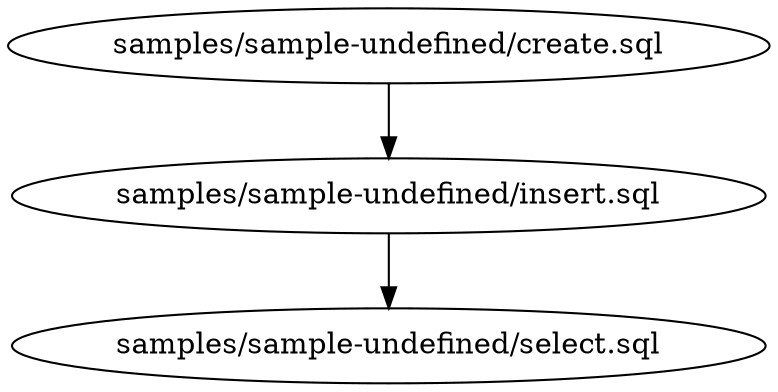digraph G {
0 [label="samples/sample-undefined/create.sql", shape="", type=query];
1 [label="samples/sample-undefined/insert.sql", shape="", type=query];
2 [label="samples/sample-undefined/select.sql", shape="", type=query];
0->1 ;
1->2 ;
}
